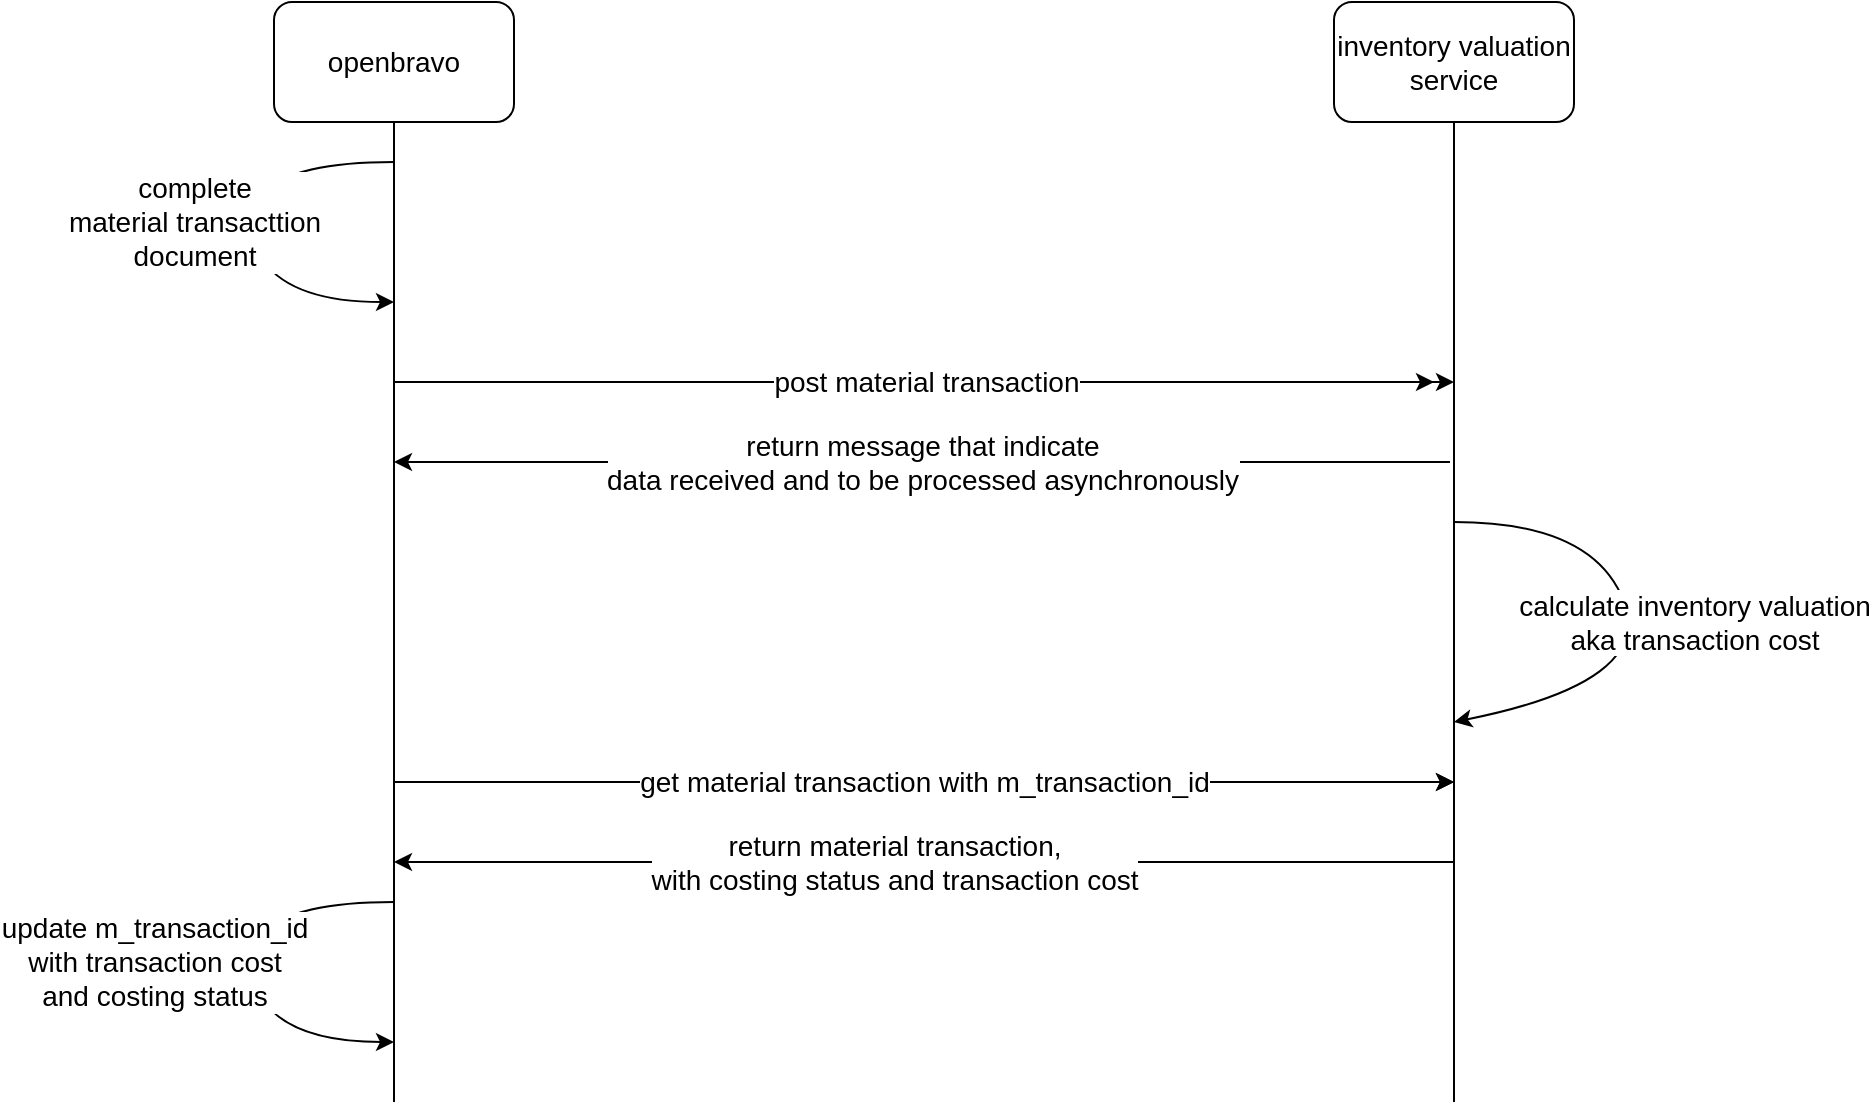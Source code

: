 <mxfile version="20.3.6" type="device"><diagram id="ibC9DaVefLemfRIlM_IK" name="Page-1"><mxGraphModel dx="1691" dy="726" grid="1" gridSize="10" guides="1" tooltips="1" connect="1" arrows="1" fold="1" page="1" pageScale="1" pageWidth="850" pageHeight="1100" math="0" shadow="0"><root><mxCell id="0"/><mxCell id="1" parent="0"/><mxCell id="TcObDPw5wF8YT_gBP5as-3" style="edgeStyle=orthogonalEdgeStyle;rounded=0;orthogonalLoop=1;jettySize=auto;html=1;endArrow=none;endFill=0;" edge="1" parent="1" source="TcObDPw5wF8YT_gBP5as-1"><mxGeometry relative="1" as="geometry"><mxPoint x="100" y="600" as="targetPoint"/></mxGeometry></mxCell><mxCell id="TcObDPw5wF8YT_gBP5as-1" value="openbravo" style="rounded=1;whiteSpace=wrap;html=1;fontSize=14;" vertex="1" parent="1"><mxGeometry x="40" y="50" width="120" height="60" as="geometry"/></mxCell><mxCell id="TcObDPw5wF8YT_gBP5as-4" style="edgeStyle=orthogonalEdgeStyle;rounded=0;orthogonalLoop=1;jettySize=auto;html=1;endArrow=none;endFill=0;" edge="1" parent="1" source="TcObDPw5wF8YT_gBP5as-2"><mxGeometry relative="1" as="geometry"><mxPoint x="630" y="600" as="targetPoint"/></mxGeometry></mxCell><mxCell id="TcObDPw5wF8YT_gBP5as-2" value="inventory valuation service" style="rounded=1;whiteSpace=wrap;html=1;fontSize=14;" vertex="1" parent="1"><mxGeometry x="570" y="50" width="120" height="60" as="geometry"/></mxCell><mxCell id="TcObDPw5wF8YT_gBP5as-5" value="post material transaction" style="endArrow=classic;html=1;rounded=0;" edge="1" parent="1"><mxGeometry width="50" height="50" relative="1" as="geometry"><mxPoint x="100" y="240" as="sourcePoint"/><mxPoint x="620" y="240" as="targetPoint"/></mxGeometry></mxCell><mxCell id="TcObDPw5wF8YT_gBP5as-6" value="complete&lt;br style=&quot;font-size: 14px;&quot;&gt;material transacttion&lt;br style=&quot;font-size: 14px;&quot;&gt;document" style="curved=1;endArrow=classic;html=1;rounded=0;fontSize=14;" edge="1" parent="1"><mxGeometry x="-0.039" y="-20" width="50" height="50" relative="1" as="geometry"><mxPoint x="100" y="130" as="sourcePoint"/><mxPoint x="100" y="200" as="targetPoint"/><Array as="points"><mxPoint x="50" y="130"/><mxPoint x="20" y="160"/><mxPoint x="50" y="200"/></Array><mxPoint x="-4" y="-12" as="offset"/></mxGeometry></mxCell><mxCell id="TcObDPw5wF8YT_gBP5as-7" value="calculate inventory valuation&lt;br style=&quot;font-size: 14px;&quot;&gt;aka transaction cost" style="curved=1;endArrow=classic;html=1;rounded=0;fontSize=14;" edge="1" parent="1"><mxGeometry x="0.044" y="29" width="50" height="50" relative="1" as="geometry"><mxPoint x="630" y="310" as="sourcePoint"/><mxPoint x="630" y="410" as="targetPoint"/><Array as="points"><mxPoint x="700" y="310"/><mxPoint x="730" y="390"/></Array><mxPoint as="offset"/></mxGeometry></mxCell><mxCell id="TcObDPw5wF8YT_gBP5as-8" value="get material transaction with m_transaction_id" style="endArrow=classic;html=1;rounded=0;" edge="1" parent="1"><mxGeometry width="50" height="50" relative="1" as="geometry"><mxPoint x="100" y="440" as="sourcePoint"/><mxPoint x="630" y="440" as="targetPoint"/></mxGeometry></mxCell><mxCell id="TcObDPw5wF8YT_gBP5as-9" value="return material transaction,&lt;br&gt;with costing status and transaction cost" style="endArrow=classic;html=1;rounded=0;fontSize=14;" edge="1" parent="1"><mxGeometry x="0.057" width="50" height="50" relative="1" as="geometry"><mxPoint x="630" y="480" as="sourcePoint"/><mxPoint x="100" y="480" as="targetPoint"/><Array as="points"><mxPoint x="360" y="480"/></Array><mxPoint as="offset"/></mxGeometry></mxCell><mxCell id="TcObDPw5wF8YT_gBP5as-10" value="update m_transaction_id&lt;br style=&quot;font-size: 14px;&quot;&gt;with transaction cost&lt;br style=&quot;font-size: 14px;&quot;&gt;and costing status" style="curved=1;endArrow=classic;html=1;rounded=0;fontSize=14;" edge="1" parent="1"><mxGeometry x="-0.039" y="-40" width="50" height="50" relative="1" as="geometry"><mxPoint x="100" y="500" as="sourcePoint"/><mxPoint x="100" y="570" as="targetPoint"/><Array as="points"><mxPoint x="50" y="500"/><mxPoint x="20" y="530"/><mxPoint x="50" y="570"/></Array><mxPoint x="-8" y="-24" as="offset"/></mxGeometry></mxCell><mxCell id="TcObDPw5wF8YT_gBP5as-11" value="post material transaction" style="endArrow=classic;html=1;rounded=0;fontSize=14;" edge="1" parent="1"><mxGeometry width="50" height="50" relative="1" as="geometry"><mxPoint x="102" y="240" as="sourcePoint"/><mxPoint x="630" y="240" as="targetPoint"/></mxGeometry></mxCell><mxCell id="TcObDPw5wF8YT_gBP5as-12" value="get material transaction with m_transaction_id" style="endArrow=classic;html=1;rounded=0;fontSize=14;" edge="1" parent="1"><mxGeometry width="50" height="50" relative="1" as="geometry"><mxPoint x="100" y="440" as="sourcePoint"/><mxPoint x="630" y="440" as="targetPoint"/></mxGeometry></mxCell><mxCell id="TcObDPw5wF8YT_gBP5as-13" value="return message that indicate&lt;br&gt;data received and to be processed asynchronously" style="endArrow=classic;html=1;rounded=0;fontSize=14;" edge="1" parent="1"><mxGeometry width="50" height="50" relative="1" as="geometry"><mxPoint x="628" y="280.0" as="sourcePoint"/><mxPoint x="100" y="280.0" as="targetPoint"/></mxGeometry></mxCell></root></mxGraphModel></diagram></mxfile>